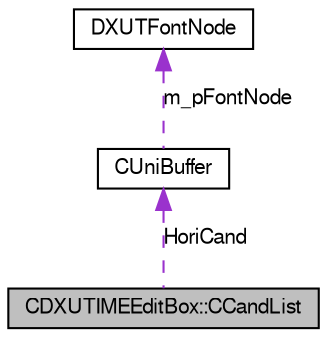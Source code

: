 digraph G
{
  edge [fontname="FreeSans",fontsize="10",labelfontname="FreeSans",labelfontsize="10"];
  node [fontname="FreeSans",fontsize="10",shape=record];
  Node1 [label="CDXUTIMEEditBox::CCandList",height=0.2,width=0.4,color="black", fillcolor="grey75", style="filled" fontcolor="black"];
  Node2 -> Node1 [dir=back,color="darkorchid3",fontsize="10",style="dashed",label="HoriCand",fontname="FreeSans"];
  Node2 [label="CUniBuffer",height=0.2,width=0.4,color="black", fillcolor="white", style="filled",URL="$class_c_uni_buffer.html"];
  Node3 -> Node2 [dir=back,color="darkorchid3",fontsize="10",style="dashed",label="m_pFontNode",fontname="FreeSans"];
  Node3 [label="DXUTFontNode",height=0.2,width=0.4,color="black", fillcolor="white", style="filled",URL="$struct_d_x_u_t_font_node.html"];
}
